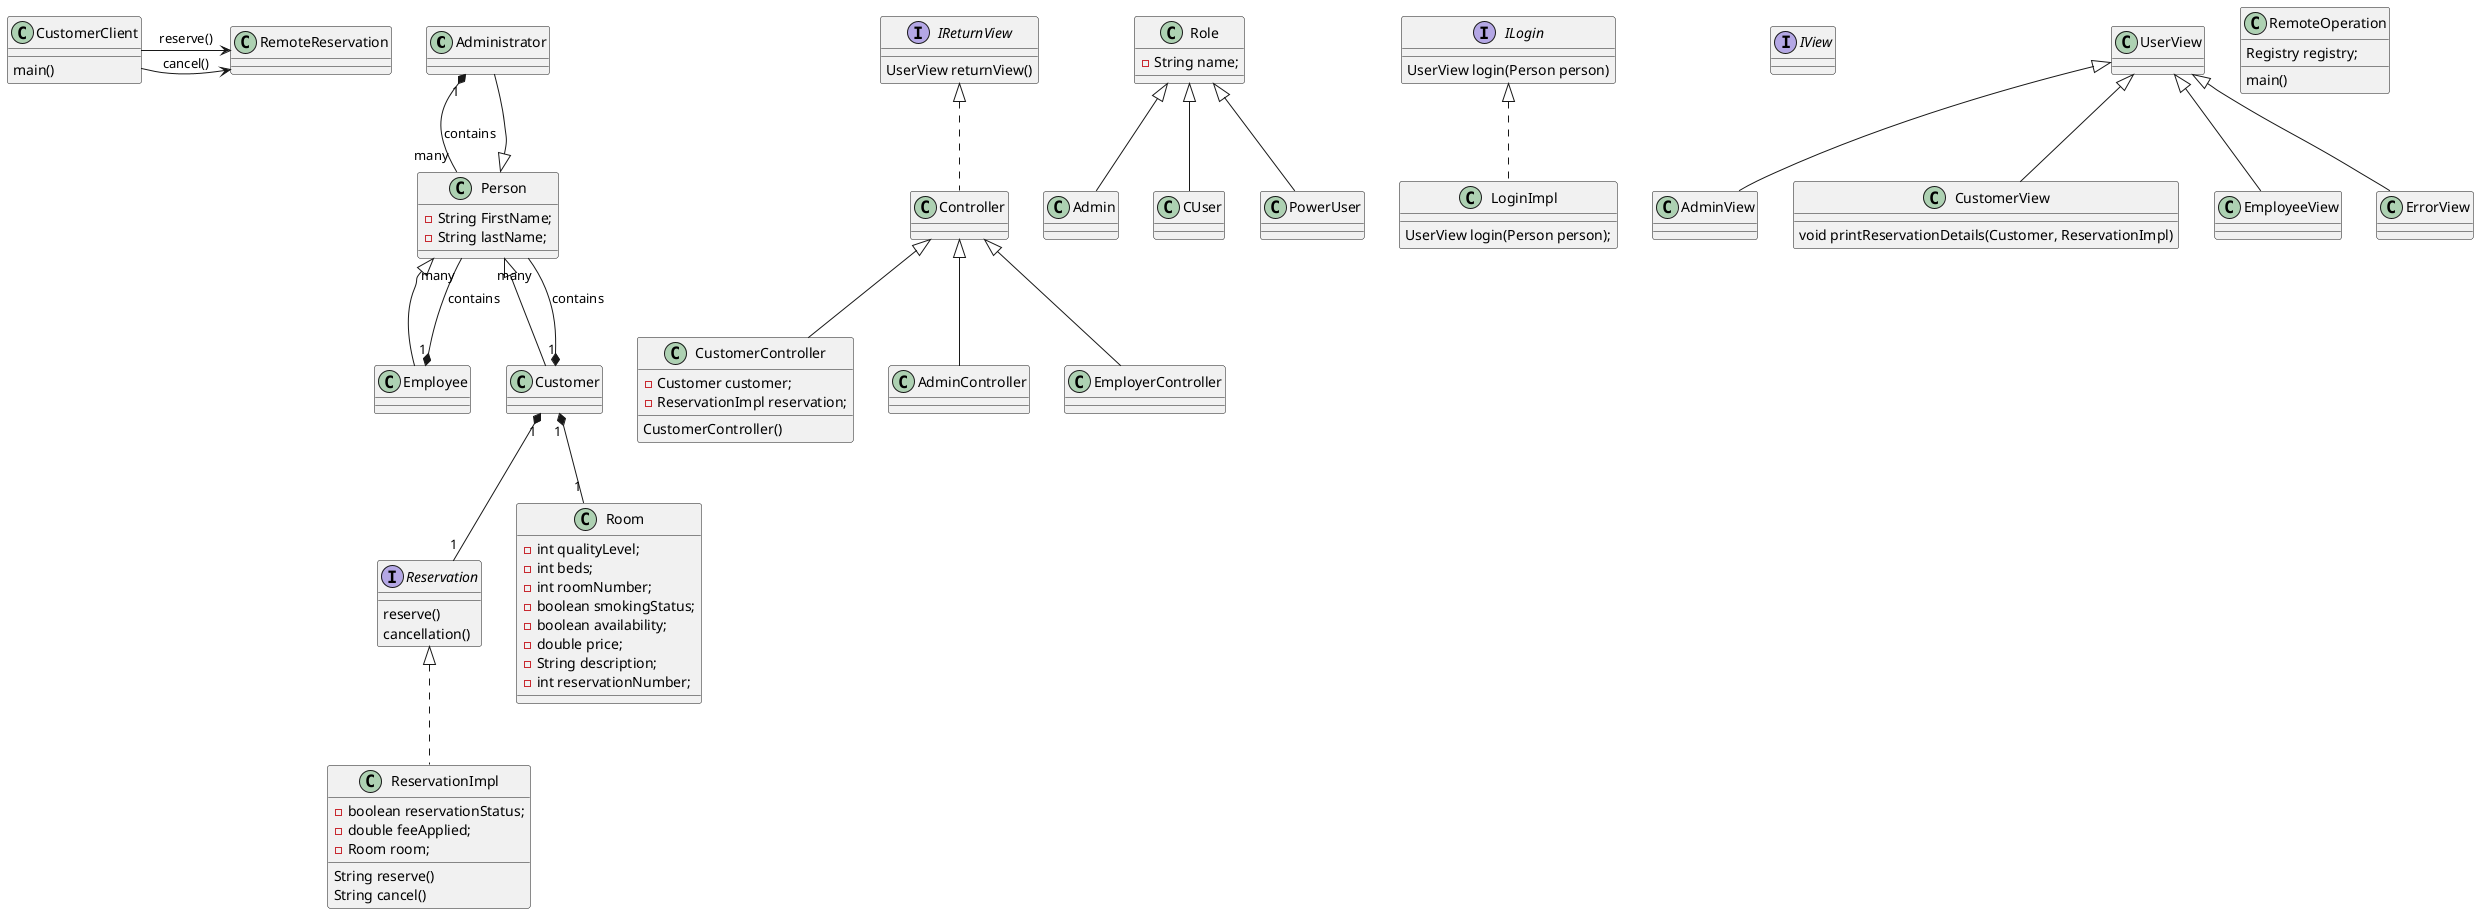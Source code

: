 @startuml

class Administrator extends Person {

}

class Person {
  -String FirstName;
  -String lastName;
}

class Controller implements IReturnView {

}

class Role {
  -String name;
}

class Admin extends Role {

}
class CUser extends Role {

}

class PowerUser extends Role {

}

interface ILogin {
  UserView login(Person person)
}

interface IView {
}

interface IReturnView {
  UserView returnView()
}

interface Reservation {
  reserve()
  cancellation()
}

class CustomerController extends Controller {
  - Customer customer;
  - ReservationImpl reservation;
  CustomerController()
}

class AdminController extends Controller {

}

class EmployerController extends Controller {

}

class Employee extends Person {
}

class Customer extends Person {

}

class AdminView extends UserView {

}

class CustomerView extends UserView {

}

class EmployeeView extends UserView {

}

class ErrorView extends UserView {

}

class UserView {

}

class LoginImpl implements ILogin {
  UserView login(Person person);
}

class Room {
  -int qualityLevel;
  -int beds;
  -int roomNumber;
  -boolean smokingStatus;
  -boolean availability;
  -double price;
  -String description;
  -int reservationNumber;
}

class ReservationImpl implements Reservation {
  -boolean reservationStatus;
  -double feeApplied;
  -Room room;
  String reserve()
  String cancel()
}

class RemoteOperation {
  Registry registry;
  main()
}



class CustomerClient {
  main()
}

class CustomerView {
  void printReservationDetails(Customer, ReservationImpl)
}


CustomerClient -> RemoteReservation: reserve()
CustomerClient -> RemoteReservation: cancel()
Administrator "1" *-- "many" Person : contains
Employee "1" *-- "many" Person : contains
Customer "1" *-- "many" Person : contains
Customer "1" *-- "1" Room
Customer "1" *-- "1" Reservation
@enduml